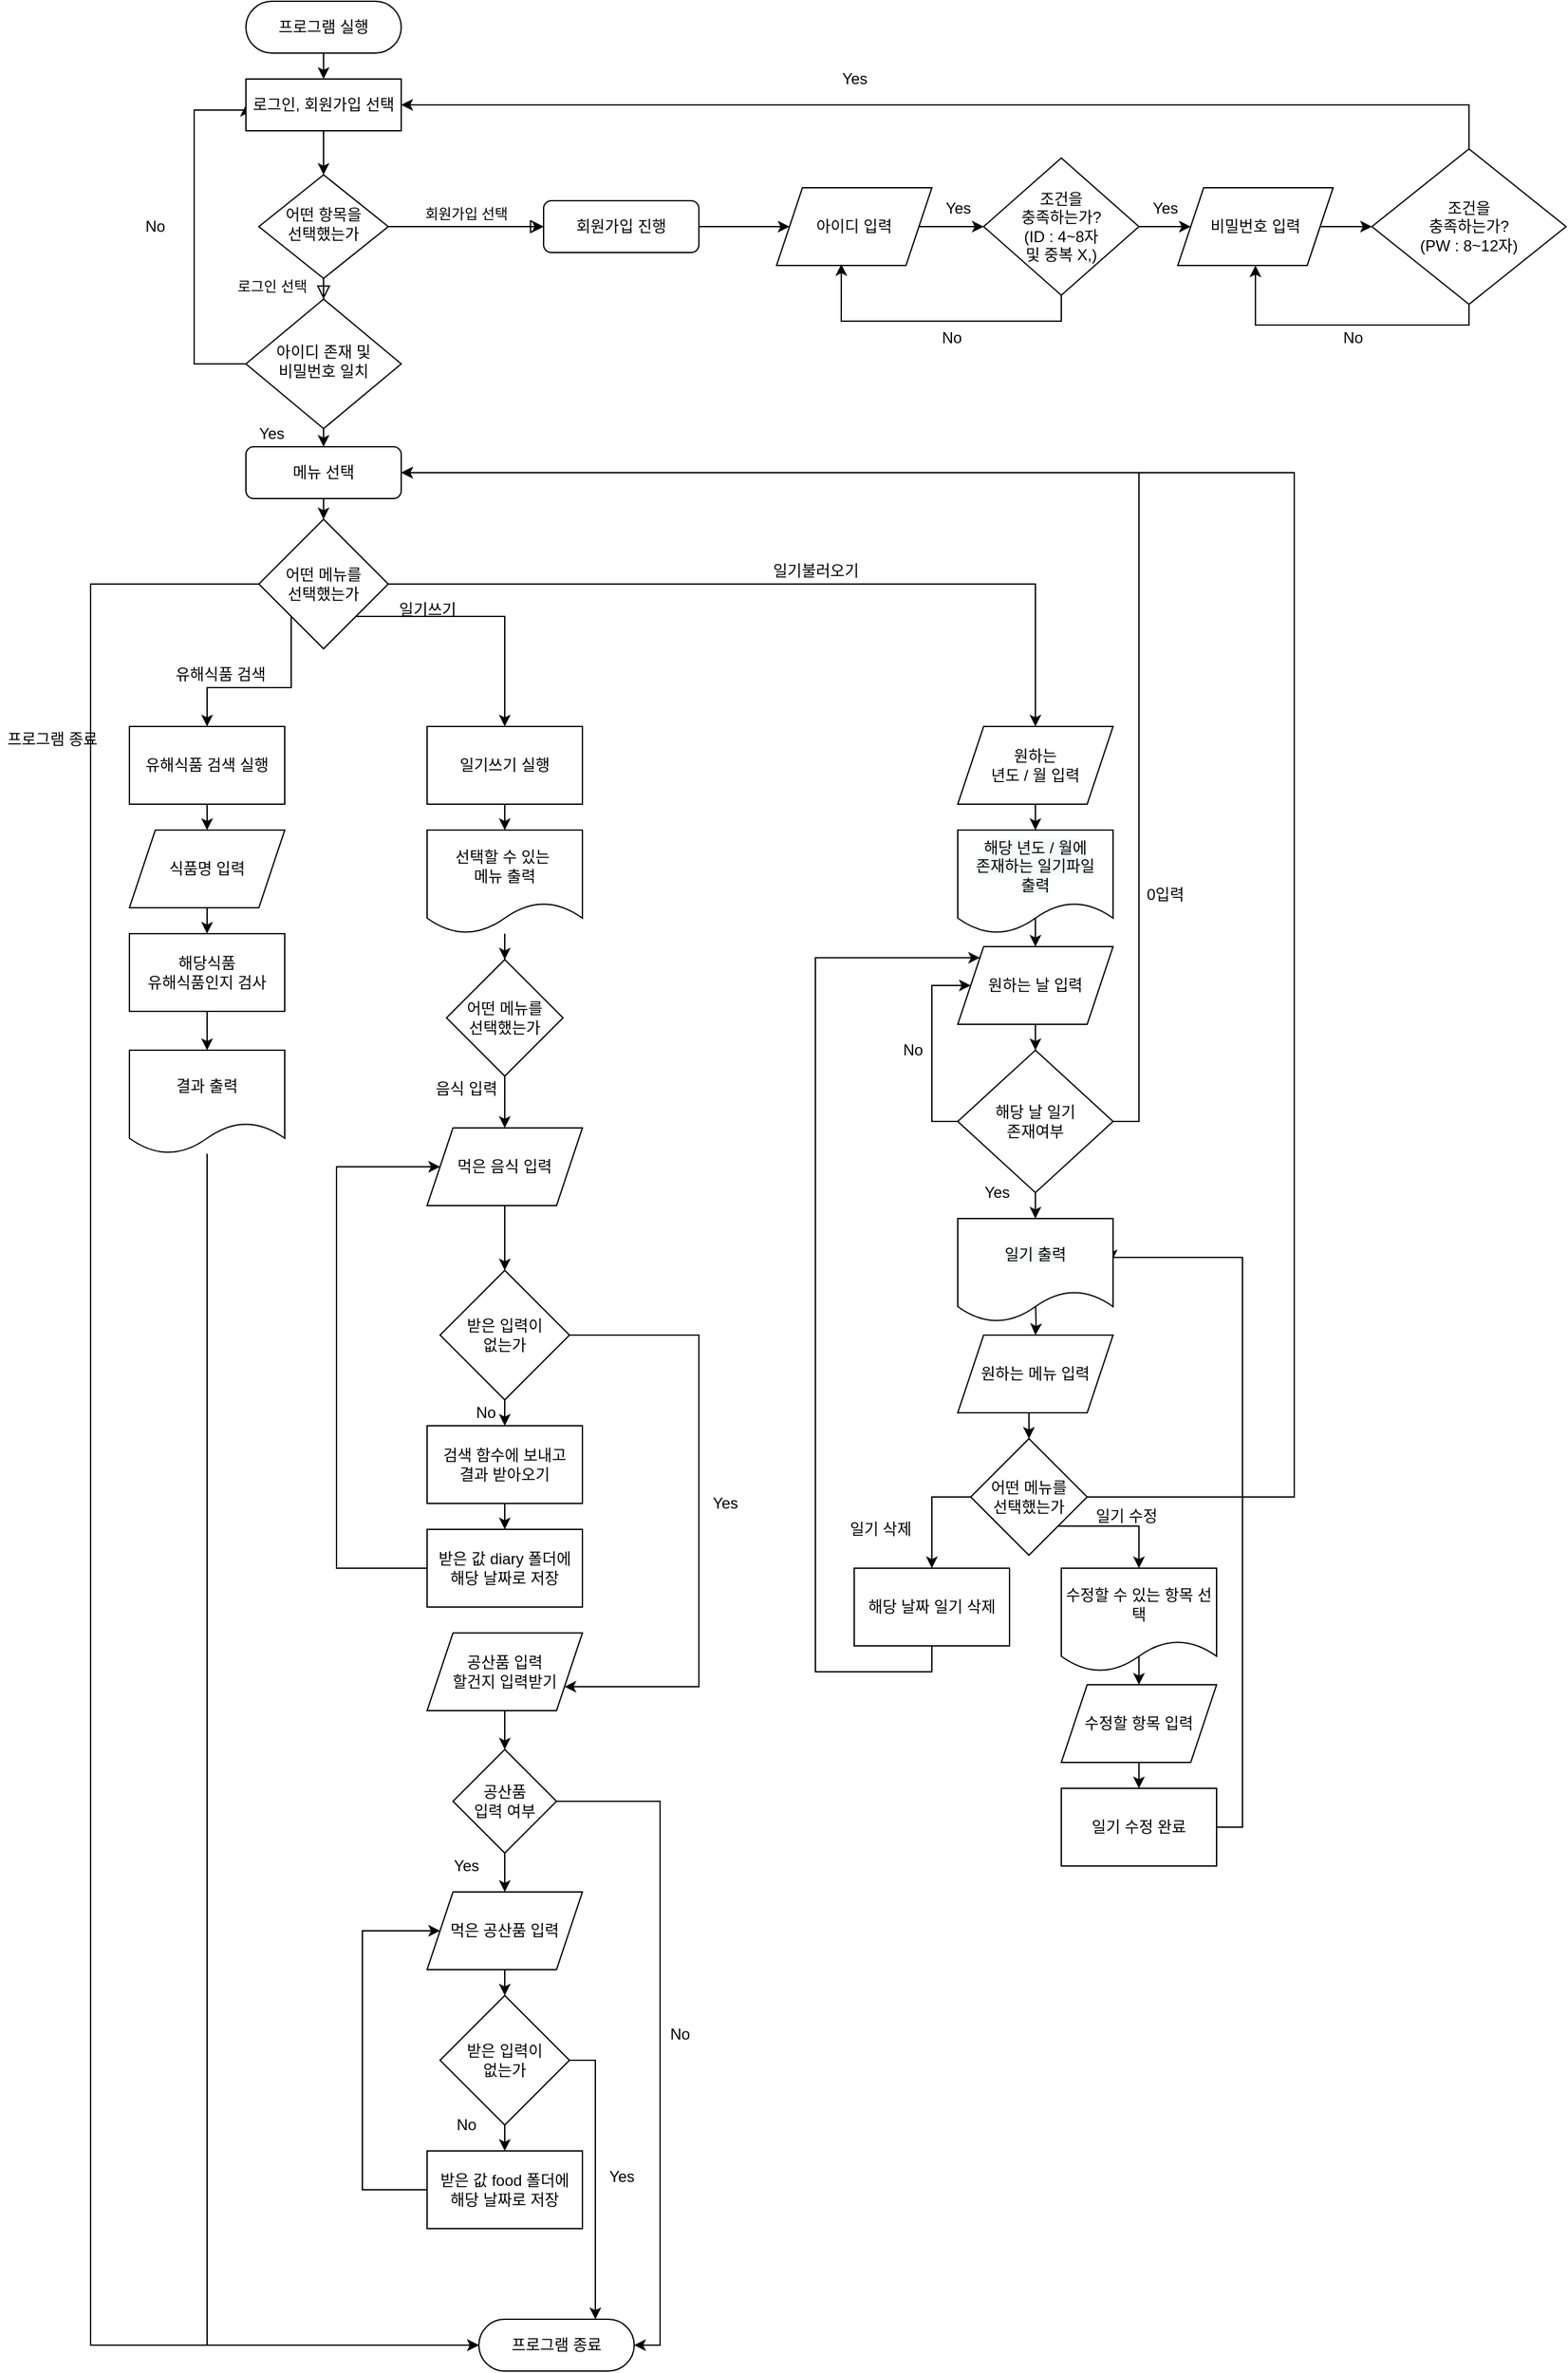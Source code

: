 <mxfile version="13.7.1" type="device"><diagram id="C5RBs43oDa-KdzZeNtuy" name="Page-1"><mxGraphModel dx="1666" dy="709" grid="1" gridSize="10" guides="1" tooltips="1" connect="1" arrows="1" fold="1" page="1" pageScale="1" pageWidth="2339" pageHeight="3300" math="0" shadow="0"><root><mxCell id="WIyWlLk6GJQsqaUBKTNV-0"/><mxCell id="WIyWlLk6GJQsqaUBKTNV-1" parent="WIyWlLk6GJQsqaUBKTNV-0"/><mxCell id="ymaFVChzxKSeVDxaKcEW-9" style="edgeStyle=orthogonalEdgeStyle;rounded=0;orthogonalLoop=1;jettySize=auto;html=1;exitX=0.5;exitY=1;exitDx=0;exitDy=0;entryX=0.5;entryY=0;entryDx=0;entryDy=0;" parent="WIyWlLk6GJQsqaUBKTNV-1" source="WIyWlLk6GJQsqaUBKTNV-3" target="ymaFVChzxKSeVDxaKcEW-3" edge="1"><mxGeometry relative="1" as="geometry"/></mxCell><mxCell id="WIyWlLk6GJQsqaUBKTNV-3" value="프로그램 실행" style="rounded=1;whiteSpace=wrap;html=1;fontSize=12;glass=0;strokeWidth=1;shadow=0;arcSize=50;" parent="WIyWlLk6GJQsqaUBKTNV-1" vertex="1"><mxGeometry x="230" y="10" width="120" height="40" as="geometry"/></mxCell><mxCell id="WIyWlLk6GJQsqaUBKTNV-4" value="로그인 선택" style="rounded=0;html=1;jettySize=auto;orthogonalLoop=1;fontSize=11;endArrow=block;endFill=0;endSize=8;strokeWidth=1;shadow=0;labelBackgroundColor=none;edgeStyle=orthogonalEdgeStyle;" parent="WIyWlLk6GJQsqaUBKTNV-1" source="WIyWlLk6GJQsqaUBKTNV-6" target="WIyWlLk6GJQsqaUBKTNV-10" edge="1"><mxGeometry x="0.667" y="-40" relative="1" as="geometry"><mxPoint as="offset"/></mxGeometry></mxCell><mxCell id="WIyWlLk6GJQsqaUBKTNV-5" value="회원가입 선택" style="edgeStyle=orthogonalEdgeStyle;rounded=0;html=1;jettySize=auto;orthogonalLoop=1;fontSize=11;endArrow=block;endFill=0;endSize=8;strokeWidth=1;shadow=0;labelBackgroundColor=none;" parent="WIyWlLk6GJQsqaUBKTNV-1" source="WIyWlLk6GJQsqaUBKTNV-6" target="WIyWlLk6GJQsqaUBKTNV-7" edge="1"><mxGeometry y="10" relative="1" as="geometry"><mxPoint as="offset"/></mxGeometry></mxCell><mxCell id="ymaFVChzxKSeVDxaKcEW-2" value="" style="edgeStyle=orthogonalEdgeStyle;rounded=0;orthogonalLoop=1;jettySize=auto;html=1;" parent="WIyWlLk6GJQsqaUBKTNV-1" source="WIyWlLk6GJQsqaUBKTNV-6" target="WIyWlLk6GJQsqaUBKTNV-7" edge="1"><mxGeometry relative="1" as="geometry"/></mxCell><mxCell id="WIyWlLk6GJQsqaUBKTNV-6" value="어떤 항목을&lt;br&gt;선택했는가" style="rhombus;whiteSpace=wrap;html=1;shadow=0;fontFamily=Helvetica;fontSize=12;align=center;strokeWidth=1;spacing=6;spacingTop=-4;" parent="WIyWlLk6GJQsqaUBKTNV-1" vertex="1"><mxGeometry x="240" y="144" width="100" height="80" as="geometry"/></mxCell><mxCell id="1QGY61jmwuKzMSqn0V8G-23" style="edgeStyle=orthogonalEdgeStyle;rounded=0;orthogonalLoop=1;jettySize=auto;html=1;exitX=1;exitY=0.5;exitDx=0;exitDy=0;entryX=0;entryY=0.5;entryDx=0;entryDy=0;" edge="1" parent="WIyWlLk6GJQsqaUBKTNV-1" source="WIyWlLk6GJQsqaUBKTNV-7" target="1QGY61jmwuKzMSqn0V8G-22"><mxGeometry relative="1" as="geometry"/></mxCell><mxCell id="WIyWlLk6GJQsqaUBKTNV-7" value="회원가입 진행" style="rounded=1;whiteSpace=wrap;html=1;fontSize=12;glass=0;strokeWidth=1;shadow=0;" parent="WIyWlLk6GJQsqaUBKTNV-1" vertex="1"><mxGeometry x="460" y="164" width="120" height="40" as="geometry"/></mxCell><mxCell id="ymaFVChzxKSeVDxaKcEW-12" style="edgeStyle=orthogonalEdgeStyle;rounded=0;orthogonalLoop=1;jettySize=auto;html=1;exitX=0;exitY=0.5;exitDx=0;exitDy=0;entryX=0;entryY=0.5;entryDx=0;entryDy=0;" parent="WIyWlLk6GJQsqaUBKTNV-1" source="WIyWlLk6GJQsqaUBKTNV-10" target="ymaFVChzxKSeVDxaKcEW-3" edge="1"><mxGeometry relative="1" as="geometry"><Array as="points"><mxPoint x="190" y="290"/><mxPoint x="190" y="94"/></Array></mxGeometry></mxCell><mxCell id="ymaFVChzxKSeVDxaKcEW-14" style="edgeStyle=orthogonalEdgeStyle;rounded=0;orthogonalLoop=1;jettySize=auto;html=1;exitX=0.5;exitY=1;exitDx=0;exitDy=0;entryX=0.5;entryY=0;entryDx=0;entryDy=0;" parent="WIyWlLk6GJQsqaUBKTNV-1" source="WIyWlLk6GJQsqaUBKTNV-10" target="WIyWlLk6GJQsqaUBKTNV-12" edge="1"><mxGeometry relative="1" as="geometry"/></mxCell><mxCell id="WIyWlLk6GJQsqaUBKTNV-10" value="아이디 존재 및&lt;br&gt;비밀번호 일치" style="rhombus;whiteSpace=wrap;html=1;shadow=0;fontFamily=Helvetica;fontSize=12;align=center;strokeWidth=1;spacing=6;spacingTop=-4;" parent="WIyWlLk6GJQsqaUBKTNV-1" vertex="1"><mxGeometry x="230" y="240" width="120" height="100" as="geometry"/></mxCell><mxCell id="ymaFVChzxKSeVDxaKcEW-29" style="edgeStyle=orthogonalEdgeStyle;rounded=0;orthogonalLoop=1;jettySize=auto;html=1;exitX=0.5;exitY=1;exitDx=0;exitDy=0;entryX=0.5;entryY=0;entryDx=0;entryDy=0;" parent="WIyWlLk6GJQsqaUBKTNV-1" source="WIyWlLk6GJQsqaUBKTNV-12" target="ymaFVChzxKSeVDxaKcEW-18" edge="1"><mxGeometry relative="1" as="geometry"/></mxCell><mxCell id="WIyWlLk6GJQsqaUBKTNV-12" value="메뉴 선택" style="rounded=1;whiteSpace=wrap;html=1;fontSize=12;glass=0;strokeWidth=1;shadow=0;" parent="WIyWlLk6GJQsqaUBKTNV-1" vertex="1"><mxGeometry x="230" y="354" width="120" height="40" as="geometry"/></mxCell><mxCell id="ymaFVChzxKSeVDxaKcEW-1" value="프로그램 종료" style="rounded=1;whiteSpace=wrap;html=1;fontSize=12;glass=0;strokeWidth=1;shadow=0;arcSize=50;" parent="WIyWlLk6GJQsqaUBKTNV-1" vertex="1"><mxGeometry x="410" y="1800" width="120" height="40" as="geometry"/></mxCell><mxCell id="ymaFVChzxKSeVDxaKcEW-8" style="edgeStyle=orthogonalEdgeStyle;rounded=0;orthogonalLoop=1;jettySize=auto;html=1;exitX=0.5;exitY=1;exitDx=0;exitDy=0;entryX=0.5;entryY=0;entryDx=0;entryDy=0;" parent="WIyWlLk6GJQsqaUBKTNV-1" source="ymaFVChzxKSeVDxaKcEW-3" target="WIyWlLk6GJQsqaUBKTNV-6" edge="1"><mxGeometry relative="1" as="geometry"/></mxCell><mxCell id="ymaFVChzxKSeVDxaKcEW-3" value="로그인, 회원가입 선택" style="rounded=1;whiteSpace=wrap;html=1;fontSize=12;glass=0;strokeWidth=1;shadow=0;arcSize=0;" parent="WIyWlLk6GJQsqaUBKTNV-1" vertex="1"><mxGeometry x="230" y="70" width="120" height="40" as="geometry"/></mxCell><mxCell id="ymaFVChzxKSeVDxaKcEW-16" value="No" style="text;html=1;strokeColor=none;fillColor=none;align=center;verticalAlign=middle;whiteSpace=wrap;rounded=0;" parent="WIyWlLk6GJQsqaUBKTNV-1" vertex="1"><mxGeometry x="140" y="174" width="40" height="20" as="geometry"/></mxCell><mxCell id="ymaFVChzxKSeVDxaKcEW-17" value="Yes" style="text;html=1;strokeColor=none;fillColor=none;align=center;verticalAlign=middle;whiteSpace=wrap;rounded=0;" parent="WIyWlLk6GJQsqaUBKTNV-1" vertex="1"><mxGeometry x="230" y="334" width="40" height="20" as="geometry"/></mxCell><mxCell id="ymaFVChzxKSeVDxaKcEW-27" style="edgeStyle=orthogonalEdgeStyle;rounded=0;orthogonalLoop=1;jettySize=auto;html=1;exitX=0;exitY=0.5;exitDx=0;exitDy=0;entryX=0;entryY=0.5;entryDx=0;entryDy=0;" parent="WIyWlLk6GJQsqaUBKTNV-1" source="ymaFVChzxKSeVDxaKcEW-18" target="ymaFVChzxKSeVDxaKcEW-1" edge="1"><mxGeometry relative="1" as="geometry"><Array as="points"><mxPoint x="110" y="460"/><mxPoint x="110" y="1820"/></Array></mxGeometry></mxCell><mxCell id="ShRavkOVncOh2dQ18XI3-21" style="edgeStyle=orthogonalEdgeStyle;rounded=0;orthogonalLoop=1;jettySize=auto;html=1;exitX=0;exitY=1;exitDx=0;exitDy=0;entryX=0.5;entryY=0;entryDx=0;entryDy=0;" parent="WIyWlLk6GJQsqaUBKTNV-1" source="ymaFVChzxKSeVDxaKcEW-18" target="ymaFVChzxKSeVDxaKcEW-19" edge="1"><mxGeometry relative="1" as="geometry"/></mxCell><mxCell id="ShRavkOVncOh2dQ18XI3-22" style="edgeStyle=orthogonalEdgeStyle;rounded=0;orthogonalLoop=1;jettySize=auto;html=1;exitX=1;exitY=0.5;exitDx=0;exitDy=0;entryX=0.5;entryY=0;entryDx=0;entryDy=0;" parent="WIyWlLk6GJQsqaUBKTNV-1" source="ymaFVChzxKSeVDxaKcEW-18" target="7kcXhPvTz-UNdJ3h624D-3" edge="1"><mxGeometry relative="1" as="geometry"/></mxCell><mxCell id="ShRavkOVncOh2dQ18XI3-53" style="edgeStyle=orthogonalEdgeStyle;rounded=0;orthogonalLoop=1;jettySize=auto;html=1;exitX=1;exitY=1;exitDx=0;exitDy=0;entryX=0.5;entryY=0;entryDx=0;entryDy=0;" parent="WIyWlLk6GJQsqaUBKTNV-1" source="ymaFVChzxKSeVDxaKcEW-18" target="ymaFVChzxKSeVDxaKcEW-21" edge="1"><mxGeometry relative="1" as="geometry"/></mxCell><mxCell id="ymaFVChzxKSeVDxaKcEW-18" value="어떤 메뉴를&lt;br&gt;선택했는가" style="rhombus;whiteSpace=wrap;html=1;" parent="WIyWlLk6GJQsqaUBKTNV-1" vertex="1"><mxGeometry x="240" y="410" width="100" height="100" as="geometry"/></mxCell><mxCell id="7kcXhPvTz-UNdJ3h624D-6" style="edgeStyle=orthogonalEdgeStyle;rounded=0;orthogonalLoop=1;jettySize=auto;html=1;exitX=0.5;exitY=1;exitDx=0;exitDy=0;entryX=0.5;entryY=0;entryDx=0;entryDy=0;" parent="WIyWlLk6GJQsqaUBKTNV-1" source="ymaFVChzxKSeVDxaKcEW-19" target="7kcXhPvTz-UNdJ3h624D-1" edge="1"><mxGeometry relative="1" as="geometry"/></mxCell><mxCell id="ymaFVChzxKSeVDxaKcEW-19" value="유해식품 검색 실행" style="rounded=0;whiteSpace=wrap;html=1;" parent="WIyWlLk6GJQsqaUBKTNV-1" vertex="1"><mxGeometry x="140" y="570" width="120" height="60" as="geometry"/></mxCell><mxCell id="1QGY61jmwuKzMSqn0V8G-5" style="edgeStyle=orthogonalEdgeStyle;rounded=0;orthogonalLoop=1;jettySize=auto;html=1;exitX=0.5;exitY=1;exitDx=0;exitDy=0;entryX=0.5;entryY=0;entryDx=0;entryDy=0;" edge="1" parent="WIyWlLk6GJQsqaUBKTNV-1" source="ymaFVChzxKSeVDxaKcEW-21" target="1QGY61jmwuKzMSqn0V8G-4"><mxGeometry relative="1" as="geometry"/></mxCell><mxCell id="ymaFVChzxKSeVDxaKcEW-21" value="일기쓰기 실행" style="rounded=0;whiteSpace=wrap;html=1;" parent="WIyWlLk6GJQsqaUBKTNV-1" vertex="1"><mxGeometry x="370" y="570" width="120" height="60" as="geometry"/></mxCell><mxCell id="ymaFVChzxKSeVDxaKcEW-30" value="유해식품 검색" style="text;html=1;align=center;verticalAlign=middle;resizable=0;points=[];autosize=1;" parent="WIyWlLk6GJQsqaUBKTNV-1" vertex="1"><mxGeometry x="170" y="520" width="80" height="20" as="geometry"/></mxCell><mxCell id="ymaFVChzxKSeVDxaKcEW-31" value="일기쓰기" style="text;html=1;align=center;verticalAlign=middle;resizable=0;points=[];autosize=1;" parent="WIyWlLk6GJQsqaUBKTNV-1" vertex="1"><mxGeometry x="340" y="470" width="60" height="20" as="geometry"/></mxCell><mxCell id="ymaFVChzxKSeVDxaKcEW-32" value="일기불러오기" style="text;html=1;align=center;verticalAlign=middle;resizable=0;points=[];autosize=1;" parent="WIyWlLk6GJQsqaUBKTNV-1" vertex="1"><mxGeometry x="630" y="440" width="80" height="20" as="geometry"/></mxCell><mxCell id="ymaFVChzxKSeVDxaKcEW-33" value="프로그램 종료" style="text;html=1;align=center;verticalAlign=middle;resizable=0;points=[];autosize=1;" parent="WIyWlLk6GJQsqaUBKTNV-1" vertex="1"><mxGeometry x="40" y="570" width="80" height="20" as="geometry"/></mxCell><mxCell id="7kcXhPvTz-UNdJ3h624D-18" style="edgeStyle=orthogonalEdgeStyle;rounded=0;orthogonalLoop=1;jettySize=auto;html=1;exitX=0.5;exitY=1;exitDx=0;exitDy=0;entryX=0.5;entryY=0;entryDx=0;entryDy=0;" parent="WIyWlLk6GJQsqaUBKTNV-1" source="7kcXhPvTz-UNdJ3h624D-1" target="7kcXhPvTz-UNdJ3h624D-16" edge="1"><mxGeometry relative="1" as="geometry"/></mxCell><mxCell id="7kcXhPvTz-UNdJ3h624D-1" value="식품명 입력" style="shape=parallelogram;perimeter=parallelogramPerimeter;whiteSpace=wrap;html=1;fixedSize=1;" parent="WIyWlLk6GJQsqaUBKTNV-1" vertex="1"><mxGeometry x="140" y="650" width="120" height="60" as="geometry"/></mxCell><mxCell id="ShRavkOVncOh2dQ18XI3-56" style="edgeStyle=orthogonalEdgeStyle;rounded=0;orthogonalLoop=1;jettySize=auto;html=1;exitX=0.5;exitY=1;exitDx=0;exitDy=0;entryX=0.5;entryY=0;entryDx=0;entryDy=0;" parent="WIyWlLk6GJQsqaUBKTNV-1" source="7kcXhPvTz-UNdJ3h624D-2" target="ShRavkOVncOh2dQ18XI3-55" edge="1"><mxGeometry relative="1" as="geometry"/></mxCell><mxCell id="7kcXhPvTz-UNdJ3h624D-2" value="먹은 음식 입력" style="shape=parallelogram;perimeter=parallelogramPerimeter;whiteSpace=wrap;html=1;fixedSize=1;size=20;" parent="WIyWlLk6GJQsqaUBKTNV-1" vertex="1"><mxGeometry x="370" y="880" width="120" height="60" as="geometry"/></mxCell><mxCell id="ShRavkOVncOh2dQ18XI3-1" style="edgeStyle=orthogonalEdgeStyle;rounded=0;orthogonalLoop=1;jettySize=auto;html=1;exitX=0.5;exitY=1;exitDx=0;exitDy=0;entryX=0.5;entryY=0;entryDx=0;entryDy=0;" parent="WIyWlLk6GJQsqaUBKTNV-1" source="7kcXhPvTz-UNdJ3h624D-3" edge="1"><mxGeometry relative="1" as="geometry"><mxPoint x="840" y="650" as="targetPoint"/></mxGeometry></mxCell><mxCell id="7kcXhPvTz-UNdJ3h624D-3" value="원하는 &lt;br&gt;년도 / 월 입력" style="shape=parallelogram;perimeter=parallelogramPerimeter;whiteSpace=wrap;html=1;fixedSize=1;" parent="WIyWlLk6GJQsqaUBKTNV-1" vertex="1"><mxGeometry x="780" y="570" width="120" height="60" as="geometry"/></mxCell><mxCell id="ShRavkOVncOh2dQ18XI3-81" style="edgeStyle=orthogonalEdgeStyle;rounded=0;orthogonalLoop=1;jettySize=auto;html=1;exitX=0;exitY=0.5;exitDx=0;exitDy=0;entryX=0;entryY=0.5;entryDx=0;entryDy=0;" parent="WIyWlLk6GJQsqaUBKTNV-1" source="7kcXhPvTz-UNdJ3h624D-7" target="7kcXhPvTz-UNdJ3h624D-2" edge="1"><mxGeometry relative="1" as="geometry"><Array as="points"><mxPoint x="300" y="1220"/><mxPoint x="300" y="910"/></Array></mxGeometry></mxCell><mxCell id="7kcXhPvTz-UNdJ3h624D-7" value="받은 값 diary 폴더에 &lt;br&gt;해당 날짜로 저장" style="whiteSpace=wrap;html=1;" parent="WIyWlLk6GJQsqaUBKTNV-1" vertex="1"><mxGeometry x="370" y="1190" width="120" height="60" as="geometry"/></mxCell><mxCell id="1QGY61jmwuKzMSqn0V8G-2" value="" style="edgeStyle=orthogonalEdgeStyle;rounded=0;orthogonalLoop=1;jettySize=auto;html=1;" edge="1" parent="WIyWlLk6GJQsqaUBKTNV-1" source="7kcXhPvTz-UNdJ3h624D-16" target="1QGY61jmwuKzMSqn0V8G-0"><mxGeometry relative="1" as="geometry"/></mxCell><mxCell id="7kcXhPvTz-UNdJ3h624D-16" value="해당식품 &lt;br&gt;유해식품인지 검사" style="whiteSpace=wrap;html=1;" parent="WIyWlLk6GJQsqaUBKTNV-1" vertex="1"><mxGeometry x="140" y="730" width="120" height="60" as="geometry"/></mxCell><mxCell id="ShRavkOVncOh2dQ18XI3-4" style="edgeStyle=orthogonalEdgeStyle;rounded=0;orthogonalLoop=1;jettySize=auto;html=1;exitX=0.5;exitY=1;exitDx=0;exitDy=0;entryX=0.5;entryY=0;entryDx=0;entryDy=0;" parent="WIyWlLk6GJQsqaUBKTNV-1" source="7kcXhPvTz-UNdJ3h624D-23" target="ShRavkOVncOh2dQ18XI3-3" edge="1"><mxGeometry relative="1" as="geometry"/></mxCell><mxCell id="7kcXhPvTz-UNdJ3h624D-23" value="원하는 날 입력" style="shape=parallelogram;perimeter=parallelogramPerimeter;whiteSpace=wrap;html=1;fixedSize=1;" parent="WIyWlLk6GJQsqaUBKTNV-1" vertex="1"><mxGeometry x="780" y="740" width="120" height="60" as="geometry"/></mxCell><mxCell id="ShRavkOVncOh2dQ18XI3-2" style="edgeStyle=orthogonalEdgeStyle;rounded=0;orthogonalLoop=1;jettySize=auto;html=1;exitX=0.5;exitY=1;exitDx=0;exitDy=0;entryX=0.5;entryY=0;entryDx=0;entryDy=0;" parent="WIyWlLk6GJQsqaUBKTNV-1" target="7kcXhPvTz-UNdJ3h624D-23" edge="1"><mxGeometry relative="1" as="geometry"><mxPoint x="840" y="710" as="sourcePoint"/></mxGeometry></mxCell><mxCell id="ShRavkOVncOh2dQ18XI3-9" style="edgeStyle=orthogonalEdgeStyle;rounded=0;orthogonalLoop=1;jettySize=auto;html=1;exitX=0.5;exitY=1;exitDx=0;exitDy=0;entryX=0.5;entryY=0;entryDx=0;entryDy=0;" parent="WIyWlLk6GJQsqaUBKTNV-1" source="ShRavkOVncOh2dQ18XI3-3" edge="1"><mxGeometry relative="1" as="geometry"><mxPoint x="840" y="950" as="targetPoint"/></mxGeometry></mxCell><mxCell id="1QGY61jmwuKzMSqn0V8G-11" style="edgeStyle=orthogonalEdgeStyle;rounded=0;orthogonalLoop=1;jettySize=auto;html=1;exitX=0;exitY=0.5;exitDx=0;exitDy=0;entryX=0;entryY=0.5;entryDx=0;entryDy=0;" edge="1" parent="WIyWlLk6GJQsqaUBKTNV-1" source="ShRavkOVncOh2dQ18XI3-3" target="7kcXhPvTz-UNdJ3h624D-23"><mxGeometry relative="1" as="geometry"><Array as="points"><mxPoint x="760" y="875"/><mxPoint x="760" y="770"/></Array></mxGeometry></mxCell><mxCell id="1QGY61jmwuKzMSqn0V8G-12" style="edgeStyle=orthogonalEdgeStyle;rounded=0;orthogonalLoop=1;jettySize=auto;html=1;exitX=1;exitY=0.5;exitDx=0;exitDy=0;entryX=1;entryY=0.5;entryDx=0;entryDy=0;" edge="1" parent="WIyWlLk6GJQsqaUBKTNV-1" source="ShRavkOVncOh2dQ18XI3-3" target="WIyWlLk6GJQsqaUBKTNV-12"><mxGeometry relative="1" as="geometry"/></mxCell><mxCell id="ShRavkOVncOh2dQ18XI3-3" value="해당 날 일기 &lt;br&gt;존재여부" style="rhombus;whiteSpace=wrap;html=1;" parent="WIyWlLk6GJQsqaUBKTNV-1" vertex="1"><mxGeometry x="780" y="820" width="120" height="110" as="geometry"/></mxCell><mxCell id="ShRavkOVncOh2dQ18XI3-6" value="No" style="text;html=1;align=center;verticalAlign=middle;resizable=0;points=[];autosize=1;" parent="WIyWlLk6GJQsqaUBKTNV-1" vertex="1"><mxGeometry x="730" y="810" width="30" height="20" as="geometry"/></mxCell><mxCell id="ShRavkOVncOh2dQ18XI3-12" style="edgeStyle=orthogonalEdgeStyle;rounded=0;orthogonalLoop=1;jettySize=auto;html=1;exitX=0.5;exitY=1;exitDx=0;exitDy=0;" parent="WIyWlLk6GJQsqaUBKTNV-1" target="ShRavkOVncOh2dQ18XI3-10" edge="1"><mxGeometry relative="1" as="geometry"><mxPoint x="840" y="1010" as="sourcePoint"/></mxGeometry></mxCell><mxCell id="ShRavkOVncOh2dQ18XI3-17" style="edgeStyle=orthogonalEdgeStyle;rounded=0;orthogonalLoop=1;jettySize=auto;html=1;exitX=0.5;exitY=1;exitDx=0;exitDy=0;entryX=0.5;entryY=0;entryDx=0;entryDy=0;" parent="WIyWlLk6GJQsqaUBKTNV-1" source="ShRavkOVncOh2dQ18XI3-10" target="ShRavkOVncOh2dQ18XI3-13" edge="1"><mxGeometry relative="1" as="geometry"/></mxCell><mxCell id="ShRavkOVncOh2dQ18XI3-10" value="원하는 메뉴 입력" style="shape=parallelogram;perimeter=parallelogramPerimeter;whiteSpace=wrap;html=1;fixedSize=1;" parent="WIyWlLk6GJQsqaUBKTNV-1" vertex="1"><mxGeometry x="780" y="1040" width="120" height="60" as="geometry"/></mxCell><mxCell id="ShRavkOVncOh2dQ18XI3-15" style="edgeStyle=orthogonalEdgeStyle;rounded=0;orthogonalLoop=1;jettySize=auto;html=1;exitX=1;exitY=0.5;exitDx=0;exitDy=0;entryX=1;entryY=0.5;entryDx=0;entryDy=0;" parent="WIyWlLk6GJQsqaUBKTNV-1" source="ShRavkOVncOh2dQ18XI3-13" target="WIyWlLk6GJQsqaUBKTNV-12" edge="1"><mxGeometry relative="1" as="geometry"><Array as="points"><mxPoint x="1040" y="1165"/><mxPoint x="1040" y="374"/></Array></mxGeometry></mxCell><mxCell id="ShRavkOVncOh2dQ18XI3-20" style="edgeStyle=orthogonalEdgeStyle;rounded=0;orthogonalLoop=1;jettySize=auto;html=1;exitX=0;exitY=0.5;exitDx=0;exitDy=0;entryX=0.5;entryY=0;entryDx=0;entryDy=0;" parent="WIyWlLk6GJQsqaUBKTNV-1" source="ShRavkOVncOh2dQ18XI3-13" target="ShRavkOVncOh2dQ18XI3-18" edge="1"><mxGeometry relative="1" as="geometry"/></mxCell><mxCell id="ShRavkOVncOh2dQ18XI3-30" style="edgeStyle=orthogonalEdgeStyle;rounded=0;orthogonalLoop=1;jettySize=auto;html=1;exitX=1;exitY=1;exitDx=0;exitDy=0;entryX=0.5;entryY=0;entryDx=0;entryDy=0;" parent="WIyWlLk6GJQsqaUBKTNV-1" source="ShRavkOVncOh2dQ18XI3-13" edge="1"><mxGeometry relative="1" as="geometry"><Array as="points"><mxPoint x="920" y="1188"/></Array><mxPoint x="920" y="1220" as="targetPoint"/></mxGeometry></mxCell><mxCell id="ShRavkOVncOh2dQ18XI3-13" value="어떤 메뉴를&lt;br&gt;선택했는가" style="rhombus;whiteSpace=wrap;html=1;" parent="WIyWlLk6GJQsqaUBKTNV-1" vertex="1"><mxGeometry x="790" y="1120" width="90" height="90" as="geometry"/></mxCell><mxCell id="ShRavkOVncOh2dQ18XI3-14" value="Yes" style="text;html=1;align=center;verticalAlign=middle;resizable=0;points=[];autosize=1;" parent="WIyWlLk6GJQsqaUBKTNV-1" vertex="1"><mxGeometry x="790" y="920" width="40" height="20" as="geometry"/></mxCell><mxCell id="ShRavkOVncOh2dQ18XI3-24" style="edgeStyle=orthogonalEdgeStyle;rounded=0;orthogonalLoop=1;jettySize=auto;html=1;exitX=0.5;exitY=1;exitDx=0;exitDy=0;entryX=0;entryY=0;entryDx=0;entryDy=0;" parent="WIyWlLk6GJQsqaUBKTNV-1" source="ShRavkOVncOh2dQ18XI3-18" target="7kcXhPvTz-UNdJ3h624D-23" edge="1"><mxGeometry relative="1" as="geometry"><Array as="points"><mxPoint x="760" y="1300"/><mxPoint x="670" y="1300"/><mxPoint x="670" y="749"/></Array></mxGeometry></mxCell><mxCell id="ShRavkOVncOh2dQ18XI3-18" value="해당 날짜 일기 삭제" style="whiteSpace=wrap;html=1;" parent="WIyWlLk6GJQsqaUBKTNV-1" vertex="1"><mxGeometry x="700" y="1220" width="120" height="60" as="geometry"/></mxCell><mxCell id="ShRavkOVncOh2dQ18XI3-32" style="edgeStyle=orthogonalEdgeStyle;rounded=0;orthogonalLoop=1;jettySize=auto;html=1;exitX=0.5;exitY=1;exitDx=0;exitDy=0;entryX=0.5;entryY=0;entryDx=0;entryDy=0;" parent="WIyWlLk6GJQsqaUBKTNV-1" target="ShRavkOVncOh2dQ18XI3-31" edge="1"><mxGeometry relative="1" as="geometry"><mxPoint x="920" y="1280" as="sourcePoint"/></mxGeometry></mxCell><mxCell id="ShRavkOVncOh2dQ18XI3-23" value="일기 삭제" style="text;html=1;align=center;verticalAlign=middle;resizable=0;points=[];autosize=1;" parent="WIyWlLk6GJQsqaUBKTNV-1" vertex="1"><mxGeometry x="690" y="1180" width="60" height="20" as="geometry"/></mxCell><mxCell id="ShRavkOVncOh2dQ18XI3-69" style="edgeStyle=orthogonalEdgeStyle;rounded=0;orthogonalLoop=1;jettySize=auto;html=1;exitX=0.5;exitY=1;exitDx=0;exitDy=0;entryX=0.5;entryY=0;entryDx=0;entryDy=0;" parent="WIyWlLk6GJQsqaUBKTNV-1" source="ShRavkOVncOh2dQ18XI3-25" target="7kcXhPvTz-UNdJ3h624D-7" edge="1"><mxGeometry relative="1" as="geometry"/></mxCell><mxCell id="ShRavkOVncOh2dQ18XI3-25" value="검색 함수에 보내고&lt;br&gt;결과 받아오기" style="whiteSpace=wrap;html=1;" parent="WIyWlLk6GJQsqaUBKTNV-1" vertex="1"><mxGeometry x="370" y="1110" width="120" height="60" as="geometry"/></mxCell><mxCell id="ShRavkOVncOh2dQ18XI3-34" style="edgeStyle=orthogonalEdgeStyle;rounded=0;orthogonalLoop=1;jettySize=auto;html=1;exitX=0.5;exitY=1;exitDx=0;exitDy=0;entryX=0.5;entryY=0;entryDx=0;entryDy=0;" parent="WIyWlLk6GJQsqaUBKTNV-1" source="ShRavkOVncOh2dQ18XI3-31" target="ShRavkOVncOh2dQ18XI3-33" edge="1"><mxGeometry relative="1" as="geometry"/></mxCell><mxCell id="ShRavkOVncOh2dQ18XI3-31" value="수정할 항목 입력" style="shape=parallelogram;perimeter=parallelogramPerimeter;whiteSpace=wrap;html=1;fixedSize=1;" parent="WIyWlLk6GJQsqaUBKTNV-1" vertex="1"><mxGeometry x="860" y="1310" width="120" height="60" as="geometry"/></mxCell><mxCell id="ShRavkOVncOh2dQ18XI3-36" style="edgeStyle=orthogonalEdgeStyle;rounded=0;orthogonalLoop=1;jettySize=auto;html=1;exitX=1;exitY=0.5;exitDx=0;exitDy=0;entryX=0.992;entryY=0.413;entryDx=0;entryDy=0;entryPerimeter=0;" parent="WIyWlLk6GJQsqaUBKTNV-1" source="ShRavkOVncOh2dQ18XI3-33" target="1QGY61jmwuKzMSqn0V8G-9" edge="1"><mxGeometry relative="1" as="geometry"><Array as="points"><mxPoint x="1000" y="1420"/><mxPoint x="1000" y="980"/><mxPoint x="899" y="980"/></Array><mxPoint x="890" y="980" as="targetPoint"/></mxGeometry></mxCell><mxCell id="ShRavkOVncOh2dQ18XI3-33" value="일기 수정 완료" style="whiteSpace=wrap;html=1;" parent="WIyWlLk6GJQsqaUBKTNV-1" vertex="1"><mxGeometry x="860" y="1390" width="120" height="60" as="geometry"/></mxCell><mxCell id="ShRavkOVncOh2dQ18XI3-60" style="edgeStyle=orthogonalEdgeStyle;rounded=0;orthogonalLoop=1;jettySize=auto;html=1;exitX=0.5;exitY=1;exitDx=0;exitDy=0;entryX=0.5;entryY=0;entryDx=0;entryDy=0;" parent="WIyWlLk6GJQsqaUBKTNV-1" source="ShRavkOVncOh2dQ18XI3-37" target="7kcXhPvTz-UNdJ3h624D-2" edge="1"><mxGeometry relative="1" as="geometry"/></mxCell><mxCell id="ShRavkOVncOh2dQ18XI3-37" value="어떤 메뉴를&lt;br&gt;선택했는가" style="rhombus;whiteSpace=wrap;html=1;" parent="WIyWlLk6GJQsqaUBKTNV-1" vertex="1"><mxGeometry x="385" y="750" width="90" height="90" as="geometry"/></mxCell><mxCell id="ShRavkOVncOh2dQ18XI3-43" value="음식 입력" style="text;html=1;align=center;verticalAlign=middle;resizable=0;points=[];autosize=1;" parent="WIyWlLk6GJQsqaUBKTNV-1" vertex="1"><mxGeometry x="370" y="840" width="60" height="20" as="geometry"/></mxCell><mxCell id="ShRavkOVncOh2dQ18XI3-89" style="edgeStyle=orthogonalEdgeStyle;rounded=0;orthogonalLoop=1;jettySize=auto;html=1;exitX=0.5;exitY=1;exitDx=0;exitDy=0;entryX=0.5;entryY=0;entryDx=0;entryDy=0;" parent="WIyWlLk6GJQsqaUBKTNV-1" source="ShRavkOVncOh2dQ18XI3-46" target="ShRavkOVncOh2dQ18XI3-88" edge="1"><mxGeometry relative="1" as="geometry"/></mxCell><mxCell id="ShRavkOVncOh2dQ18XI3-46" value="먹은 공산품 입력" style="shape=parallelogram;perimeter=parallelogramPerimeter;whiteSpace=wrap;html=1;fixedSize=1;" parent="WIyWlLk6GJQsqaUBKTNV-1" vertex="1"><mxGeometry x="370" y="1470" width="120" height="60" as="geometry"/></mxCell><mxCell id="ShRavkOVncOh2dQ18XI3-64" style="edgeStyle=orthogonalEdgeStyle;rounded=0;orthogonalLoop=1;jettySize=auto;html=1;exitX=0.5;exitY=1;exitDx=0;exitDy=0;entryX=0.5;entryY=0;entryDx=0;entryDy=0;" parent="WIyWlLk6GJQsqaUBKTNV-1" source="ShRavkOVncOh2dQ18XI3-55" target="ShRavkOVncOh2dQ18XI3-25" edge="1"><mxGeometry relative="1" as="geometry"/></mxCell><mxCell id="ShRavkOVncOh2dQ18XI3-80" style="edgeStyle=orthogonalEdgeStyle;rounded=0;orthogonalLoop=1;jettySize=auto;html=1;exitX=1;exitY=0.5;exitDx=0;exitDy=0;entryX=1;entryY=0.75;entryDx=0;entryDy=0;" parent="WIyWlLk6GJQsqaUBKTNV-1" source="ShRavkOVncOh2dQ18XI3-55" target="ShRavkOVncOh2dQ18XI3-66" edge="1"><mxGeometry relative="1" as="geometry"><Array as="points"><mxPoint x="580" y="1040"/><mxPoint x="580" y="1312"/></Array></mxGeometry></mxCell><mxCell id="ShRavkOVncOh2dQ18XI3-55" value="받은 입력이&lt;br&gt;없는가" style="rhombus;whiteSpace=wrap;html=1;" parent="WIyWlLk6GJQsqaUBKTNV-1" vertex="1"><mxGeometry x="380" y="990" width="100" height="100" as="geometry"/></mxCell><mxCell id="ShRavkOVncOh2dQ18XI3-59" value="No" style="text;html=1;align=center;verticalAlign=middle;resizable=0;points=[];autosize=1;" parent="WIyWlLk6GJQsqaUBKTNV-1" vertex="1"><mxGeometry x="400" y="1090" width="30" height="20" as="geometry"/></mxCell><mxCell id="ShRavkOVncOh2dQ18XI3-63" value="Yes" style="text;html=1;align=center;verticalAlign=middle;resizable=0;points=[];autosize=1;" parent="WIyWlLk6GJQsqaUBKTNV-1" vertex="1"><mxGeometry x="580" y="1160" width="40" height="20" as="geometry"/></mxCell><mxCell id="ShRavkOVncOh2dQ18XI3-79" style="edgeStyle=orthogonalEdgeStyle;rounded=0;orthogonalLoop=1;jettySize=auto;html=1;exitX=0.5;exitY=1;exitDx=0;exitDy=0;entryX=0.5;entryY=0;entryDx=0;entryDy=0;" parent="WIyWlLk6GJQsqaUBKTNV-1" source="ShRavkOVncOh2dQ18XI3-66" target="ShRavkOVncOh2dQ18XI3-71" edge="1"><mxGeometry relative="1" as="geometry"/></mxCell><mxCell id="ShRavkOVncOh2dQ18XI3-66" value="공산품 입력&lt;br&gt;할건지 입력받기" style="shape=parallelogram;perimeter=parallelogramPerimeter;whiteSpace=wrap;html=1;fixedSize=1;" parent="WIyWlLk6GJQsqaUBKTNV-1" vertex="1"><mxGeometry x="370" y="1270" width="120" height="60" as="geometry"/></mxCell><mxCell id="ShRavkOVncOh2dQ18XI3-68" style="edgeStyle=orthogonalEdgeStyle;rounded=0;orthogonalLoop=1;jettySize=auto;html=1;exitX=0.5;exitY=1;exitDx=0;exitDy=0;" parent="WIyWlLk6GJQsqaUBKTNV-1" source="7kcXhPvTz-UNdJ3h624D-7" target="7kcXhPvTz-UNdJ3h624D-7" edge="1"><mxGeometry relative="1" as="geometry"/></mxCell><mxCell id="ShRavkOVncOh2dQ18XI3-78" style="edgeStyle=orthogonalEdgeStyle;rounded=0;orthogonalLoop=1;jettySize=auto;html=1;exitX=0.5;exitY=1;exitDx=0;exitDy=0;entryX=0.5;entryY=0;entryDx=0;entryDy=0;" parent="WIyWlLk6GJQsqaUBKTNV-1" source="ShRavkOVncOh2dQ18XI3-71" target="ShRavkOVncOh2dQ18XI3-46" edge="1"><mxGeometry relative="1" as="geometry"/></mxCell><mxCell id="ShRavkOVncOh2dQ18XI3-85" style="edgeStyle=orthogonalEdgeStyle;rounded=0;orthogonalLoop=1;jettySize=auto;html=1;exitX=1;exitY=0.5;exitDx=0;exitDy=0;entryX=1;entryY=0.5;entryDx=0;entryDy=0;" parent="WIyWlLk6GJQsqaUBKTNV-1" source="ShRavkOVncOh2dQ18XI3-71" target="ymaFVChzxKSeVDxaKcEW-1" edge="1"><mxGeometry relative="1" as="geometry"/></mxCell><mxCell id="ShRavkOVncOh2dQ18XI3-71" value="공산품&lt;br&gt;입력 여부" style="rhombus;whiteSpace=wrap;html=1;" parent="WIyWlLk6GJQsqaUBKTNV-1" vertex="1"><mxGeometry x="390" y="1360" width="80" height="80" as="geometry"/></mxCell><mxCell id="ShRavkOVncOh2dQ18XI3-75" value="Yes" style="text;html=1;align=center;verticalAlign=middle;resizable=0;points=[];autosize=1;" parent="WIyWlLk6GJQsqaUBKTNV-1" vertex="1"><mxGeometry x="380" y="1440" width="40" height="20" as="geometry"/></mxCell><mxCell id="ShRavkOVncOh2dQ18XI3-83" value="No" style="text;html=1;align=center;verticalAlign=middle;resizable=0;points=[];autosize=1;" parent="WIyWlLk6GJQsqaUBKTNV-1" vertex="1"><mxGeometry x="550" y="1570" width="30" height="20" as="geometry"/></mxCell><mxCell id="ShRavkOVncOh2dQ18XI3-90" style="edgeStyle=orthogonalEdgeStyle;rounded=0;orthogonalLoop=1;jettySize=auto;html=1;exitX=0;exitY=0.5;exitDx=0;exitDy=0;entryX=0;entryY=0.5;entryDx=0;entryDy=0;" parent="WIyWlLk6GJQsqaUBKTNV-1" source="ShRavkOVncOh2dQ18XI3-84" target="ShRavkOVncOh2dQ18XI3-46" edge="1"><mxGeometry relative="1" as="geometry"><Array as="points"><mxPoint x="320" y="1700"/><mxPoint x="320" y="1500"/></Array></mxGeometry></mxCell><mxCell id="ShRavkOVncOh2dQ18XI3-84" value="받은 값 food 폴더에 &lt;br&gt;해당 날짜로 저장" style="whiteSpace=wrap;html=1;" parent="WIyWlLk6GJQsqaUBKTNV-1" vertex="1"><mxGeometry x="370" y="1670" width="120" height="60" as="geometry"/></mxCell><mxCell id="ShRavkOVncOh2dQ18XI3-91" style="edgeStyle=orthogonalEdgeStyle;rounded=0;orthogonalLoop=1;jettySize=auto;html=1;exitX=0.5;exitY=1;exitDx=0;exitDy=0;entryX=0.5;entryY=0;entryDx=0;entryDy=0;" parent="WIyWlLk6GJQsqaUBKTNV-1" source="ShRavkOVncOh2dQ18XI3-88" target="ShRavkOVncOh2dQ18XI3-84" edge="1"><mxGeometry relative="1" as="geometry"/></mxCell><mxCell id="ShRavkOVncOh2dQ18XI3-94" style="edgeStyle=orthogonalEdgeStyle;rounded=0;orthogonalLoop=1;jettySize=auto;html=1;exitX=1;exitY=0.5;exitDx=0;exitDy=0;entryX=0.75;entryY=0;entryDx=0;entryDy=0;" parent="WIyWlLk6GJQsqaUBKTNV-1" source="ShRavkOVncOh2dQ18XI3-88" target="ymaFVChzxKSeVDxaKcEW-1" edge="1"><mxGeometry relative="1" as="geometry"/></mxCell><mxCell id="ShRavkOVncOh2dQ18XI3-88" value="받은 입력이&lt;br&gt;없는가" style="rhombus;whiteSpace=wrap;html=1;" parent="WIyWlLk6GJQsqaUBKTNV-1" vertex="1"><mxGeometry x="380" y="1550" width="100" height="100" as="geometry"/></mxCell><mxCell id="ShRavkOVncOh2dQ18XI3-92" value="No" style="text;html=1;align=center;verticalAlign=middle;resizable=0;points=[];autosize=1;" parent="WIyWlLk6GJQsqaUBKTNV-1" vertex="1"><mxGeometry x="385" y="1640" width="30" height="20" as="geometry"/></mxCell><mxCell id="ShRavkOVncOh2dQ18XI3-95" value="Yes" style="text;html=1;align=center;verticalAlign=middle;resizable=0;points=[];autosize=1;" parent="WIyWlLk6GJQsqaUBKTNV-1" vertex="1"><mxGeometry x="500" y="1680" width="40" height="20" as="geometry"/></mxCell><mxCell id="ShRavkOVncOh2dQ18XI3-96" value="일기 수정" style="text;html=1;align=center;verticalAlign=middle;resizable=0;points=[];autosize=1;" parent="WIyWlLk6GJQsqaUBKTNV-1" vertex="1"><mxGeometry x="880" y="1170" width="60" height="20" as="geometry"/></mxCell><mxCell id="1QGY61jmwuKzMSqn0V8G-3" style="edgeStyle=orthogonalEdgeStyle;rounded=0;orthogonalLoop=1;jettySize=auto;html=1;entryX=0;entryY=0.5;entryDx=0;entryDy=0;" edge="1" parent="WIyWlLk6GJQsqaUBKTNV-1" source="1QGY61jmwuKzMSqn0V8G-0" target="ymaFVChzxKSeVDxaKcEW-1"><mxGeometry relative="1" as="geometry"><Array as="points"><mxPoint x="200" y="1820"/></Array></mxGeometry></mxCell><mxCell id="1QGY61jmwuKzMSqn0V8G-0" value="결과 출력" style="shape=document;whiteSpace=wrap;html=1;boundedLbl=1;" vertex="1" parent="WIyWlLk6GJQsqaUBKTNV-1"><mxGeometry x="140" y="820" width="120" height="80" as="geometry"/></mxCell><mxCell id="1QGY61jmwuKzMSqn0V8G-7" value="" style="edgeStyle=orthogonalEdgeStyle;rounded=0;orthogonalLoop=1;jettySize=auto;html=1;entryX=0.5;entryY=0;entryDx=0;entryDy=0;" edge="1" parent="WIyWlLk6GJQsqaUBKTNV-1" source="1QGY61jmwuKzMSqn0V8G-4" target="ShRavkOVncOh2dQ18XI3-37"><mxGeometry relative="1" as="geometry"/></mxCell><mxCell id="1QGY61jmwuKzMSqn0V8G-4" value="&lt;span&gt;선택할 수 있는&amp;nbsp;&lt;/span&gt;&lt;br&gt;&lt;span&gt;메뉴 출력&lt;/span&gt;" style="shape=document;whiteSpace=wrap;html=1;boundedLbl=1;" vertex="1" parent="WIyWlLk6GJQsqaUBKTNV-1"><mxGeometry x="370" y="650" width="120" height="80" as="geometry"/></mxCell><mxCell id="1QGY61jmwuKzMSqn0V8G-8" value="&lt;meta charset=&quot;utf-8&quot;&gt;&lt;span style=&quot;color: rgb(0, 0, 0); font-family: helvetica; font-size: 12px; font-style: normal; font-weight: 400; letter-spacing: normal; text-align: center; text-indent: 0px; text-transform: none; word-spacing: 0px; background-color: rgb(248, 249, 250); display: inline; float: none;&quot;&gt;해당 년도 / 월에&lt;/span&gt;&lt;br style=&quot;color: rgb(0, 0, 0); font-family: helvetica; font-size: 12px; font-style: normal; font-weight: 400; letter-spacing: normal; text-align: center; text-indent: 0px; text-transform: none; word-spacing: 0px; background-color: rgb(248, 249, 250);&quot;&gt;&lt;span style=&quot;color: rgb(0, 0, 0); font-family: helvetica; font-size: 12px; font-style: normal; font-weight: 400; letter-spacing: normal; text-align: center; text-indent: 0px; text-transform: none; word-spacing: 0px; background-color: rgb(248, 249, 250); display: inline; float: none;&quot;&gt;존재하는 일기파일&lt;/span&gt;&lt;br style=&quot;color: rgb(0, 0, 0); font-family: helvetica; font-size: 12px; font-style: normal; font-weight: 400; letter-spacing: normal; text-align: center; text-indent: 0px; text-transform: none; word-spacing: 0px; background-color: rgb(248, 249, 250);&quot;&gt;&lt;span style=&quot;color: rgb(0, 0, 0); font-family: helvetica; font-size: 12px; font-style: normal; font-weight: 400; letter-spacing: normal; text-align: center; text-indent: 0px; text-transform: none; word-spacing: 0px; background-color: rgb(248, 249, 250); display: inline; float: none;&quot;&gt;출력&lt;/span&gt;" style="shape=document;whiteSpace=wrap;html=1;boundedLbl=1;" vertex="1" parent="WIyWlLk6GJQsqaUBKTNV-1"><mxGeometry x="780" y="650" width="120" height="80" as="geometry"/></mxCell><mxCell id="1QGY61jmwuKzMSqn0V8G-9" value="&lt;meta charset=&quot;utf-8&quot;&gt;&lt;span style=&quot;color: rgb(0, 0, 0); font-family: helvetica; font-size: 12px; font-style: normal; font-weight: 400; letter-spacing: normal; text-align: center; text-indent: 0px; text-transform: none; word-spacing: 0px; background-color: rgb(248, 249, 250); display: inline; float: none;&quot;&gt;일기 출력&lt;/span&gt;" style="shape=document;whiteSpace=wrap;html=1;boundedLbl=1;" vertex="1" parent="WIyWlLk6GJQsqaUBKTNV-1"><mxGeometry x="780" y="950" width="120" height="80" as="geometry"/></mxCell><mxCell id="1QGY61jmwuKzMSqn0V8G-10" value="수정할 수 있는 항목 선택" style="shape=document;whiteSpace=wrap;html=1;boundedLbl=1;" vertex="1" parent="WIyWlLk6GJQsqaUBKTNV-1"><mxGeometry x="860" y="1220" width="120" height="80" as="geometry"/></mxCell><mxCell id="1QGY61jmwuKzMSqn0V8G-13" value="0입력" style="text;html=1;align=center;verticalAlign=middle;resizable=0;points=[];autosize=1;" vertex="1" parent="WIyWlLk6GJQsqaUBKTNV-1"><mxGeometry x="920" y="690" width="40" height="20" as="geometry"/></mxCell><mxCell id="1QGY61jmwuKzMSqn0V8G-17" value="Yes" style="text;html=1;align=center;verticalAlign=middle;resizable=0;points=[];autosize=1;" vertex="1" parent="WIyWlLk6GJQsqaUBKTNV-1"><mxGeometry x="680" y="60" width="40" height="20" as="geometry"/></mxCell><mxCell id="1QGY61jmwuKzMSqn0V8G-25" style="edgeStyle=orthogonalEdgeStyle;rounded=0;orthogonalLoop=1;jettySize=auto;html=1;exitX=1;exitY=0.5;exitDx=0;exitDy=0;entryX=0;entryY=0.5;entryDx=0;entryDy=0;" edge="1" parent="WIyWlLk6GJQsqaUBKTNV-1" source="1QGY61jmwuKzMSqn0V8G-22" target="1QGY61jmwuKzMSqn0V8G-24"><mxGeometry relative="1" as="geometry"/></mxCell><mxCell id="1QGY61jmwuKzMSqn0V8G-22" value="아이디 입력" style="shape=parallelogram;perimeter=parallelogramPerimeter;whiteSpace=wrap;html=1;fixedSize=1;" vertex="1" parent="WIyWlLk6GJQsqaUBKTNV-1"><mxGeometry x="640" y="154" width="120" height="60" as="geometry"/></mxCell><mxCell id="1QGY61jmwuKzMSqn0V8G-28" value="" style="edgeStyle=orthogonalEdgeStyle;rounded=0;orthogonalLoop=1;jettySize=auto;html=1;" edge="1" parent="WIyWlLk6GJQsqaUBKTNV-1" source="1QGY61jmwuKzMSqn0V8G-24" target="1QGY61jmwuKzMSqn0V8G-26"><mxGeometry relative="1" as="geometry"/></mxCell><mxCell id="1QGY61jmwuKzMSqn0V8G-31" style="edgeStyle=orthogonalEdgeStyle;rounded=0;orthogonalLoop=1;jettySize=auto;html=1;exitX=0.5;exitY=1;exitDx=0;exitDy=0;entryX=0.417;entryY=0.983;entryDx=0;entryDy=0;entryPerimeter=0;" edge="1" parent="WIyWlLk6GJQsqaUBKTNV-1" source="1QGY61jmwuKzMSqn0V8G-24" target="1QGY61jmwuKzMSqn0V8G-22"><mxGeometry relative="1" as="geometry"/></mxCell><mxCell id="1QGY61jmwuKzMSqn0V8G-24" value="조건을 &lt;br&gt;충족하는가?&lt;br&gt;(ID : 4~8자 &lt;br&gt;및 중복 X,)" style="rhombus;whiteSpace=wrap;html=1;" vertex="1" parent="WIyWlLk6GJQsqaUBKTNV-1"><mxGeometry x="800" y="131" width="120" height="106" as="geometry"/></mxCell><mxCell id="1QGY61jmwuKzMSqn0V8G-34" value="" style="edgeStyle=orthogonalEdgeStyle;rounded=0;orthogonalLoop=1;jettySize=auto;html=1;" edge="1" parent="WIyWlLk6GJQsqaUBKTNV-1" source="1QGY61jmwuKzMSqn0V8G-26" target="1QGY61jmwuKzMSqn0V8G-29"><mxGeometry relative="1" as="geometry"/></mxCell><mxCell id="1QGY61jmwuKzMSqn0V8G-26" value="비밀번호 입력" style="shape=parallelogram;perimeter=parallelogramPerimeter;whiteSpace=wrap;html=1;fixedSize=1;" vertex="1" parent="WIyWlLk6GJQsqaUBKTNV-1"><mxGeometry x="950" y="154" width="120" height="60" as="geometry"/></mxCell><mxCell id="1QGY61jmwuKzMSqn0V8G-35" style="edgeStyle=orthogonalEdgeStyle;rounded=0;orthogonalLoop=1;jettySize=auto;html=1;exitX=0.5;exitY=0;exitDx=0;exitDy=0;entryX=1;entryY=0.5;entryDx=0;entryDy=0;" edge="1" parent="WIyWlLk6GJQsqaUBKTNV-1" source="1QGY61jmwuKzMSqn0V8G-29" target="ymaFVChzxKSeVDxaKcEW-3"><mxGeometry relative="1" as="geometry"/></mxCell><mxCell id="1QGY61jmwuKzMSqn0V8G-36" style="edgeStyle=orthogonalEdgeStyle;rounded=0;orthogonalLoop=1;jettySize=auto;html=1;exitX=0.5;exitY=1;exitDx=0;exitDy=0;entryX=0.5;entryY=1;entryDx=0;entryDy=0;" edge="1" parent="WIyWlLk6GJQsqaUBKTNV-1" source="1QGY61jmwuKzMSqn0V8G-29" target="1QGY61jmwuKzMSqn0V8G-26"><mxGeometry relative="1" as="geometry"><Array as="points"><mxPoint x="1175" y="260"/><mxPoint x="1010" y="260"/></Array></mxGeometry></mxCell><mxCell id="1QGY61jmwuKzMSqn0V8G-29" value="조건을 &lt;br&gt;충족하는가?&lt;br&gt;(PW : 8~12자)" style="rhombus;whiteSpace=wrap;html=1;" vertex="1" parent="WIyWlLk6GJQsqaUBKTNV-1"><mxGeometry x="1100" y="124" width="150" height="120" as="geometry"/></mxCell><mxCell id="1QGY61jmwuKzMSqn0V8G-30" value="Yes" style="text;html=1;align=center;verticalAlign=middle;resizable=0;points=[];autosize=1;" vertex="1" parent="WIyWlLk6GJQsqaUBKTNV-1"><mxGeometry x="760" y="160" width="40" height="20" as="geometry"/></mxCell><mxCell id="1QGY61jmwuKzMSqn0V8G-32" value="No" style="text;html=1;align=center;verticalAlign=middle;resizable=0;points=[];autosize=1;" vertex="1" parent="WIyWlLk6GJQsqaUBKTNV-1"><mxGeometry x="760" y="260" width="30" height="20" as="geometry"/></mxCell><mxCell id="1QGY61jmwuKzMSqn0V8G-33" value="Yes" style="text;html=1;align=center;verticalAlign=middle;resizable=0;points=[];autosize=1;" vertex="1" parent="WIyWlLk6GJQsqaUBKTNV-1"><mxGeometry x="920" y="160" width="40" height="20" as="geometry"/></mxCell><mxCell id="1QGY61jmwuKzMSqn0V8G-37" value="No" style="text;html=1;align=center;verticalAlign=middle;resizable=0;points=[];autosize=1;" vertex="1" parent="WIyWlLk6GJQsqaUBKTNV-1"><mxGeometry x="1070" y="260" width="30" height="20" as="geometry"/></mxCell></root></mxGraphModel></diagram></mxfile>
